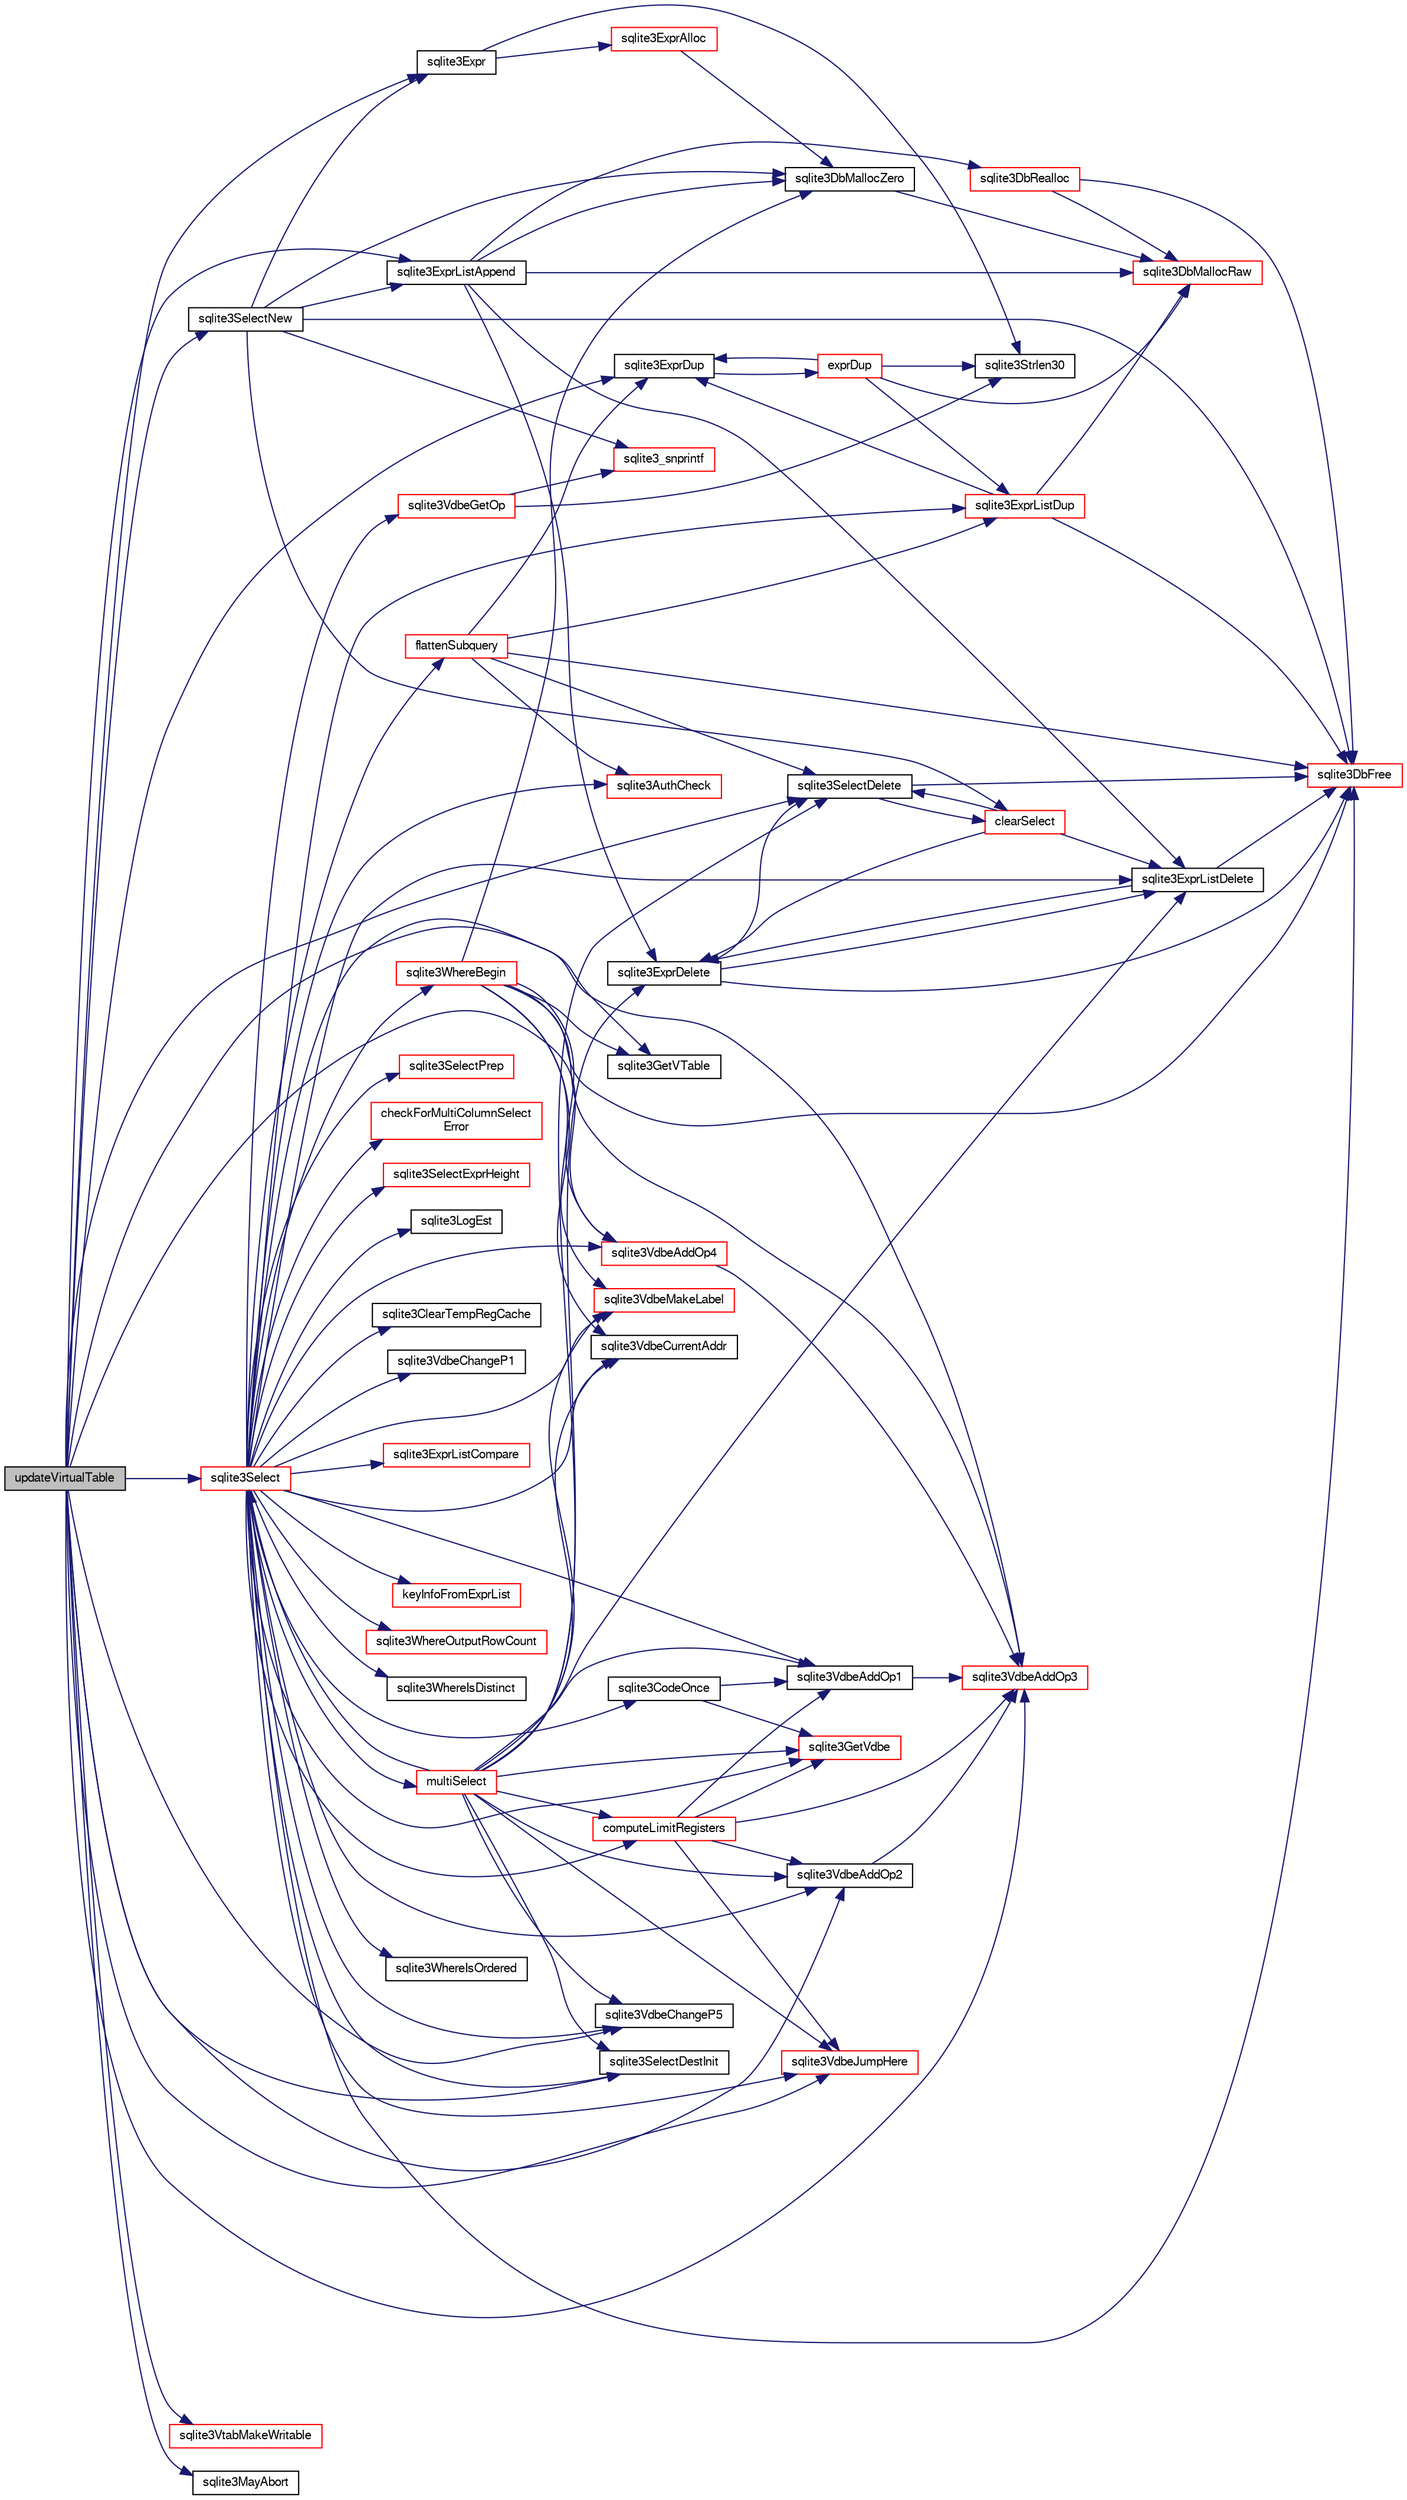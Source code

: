 digraph "updateVirtualTable"
{
  edge [fontname="FreeSans",fontsize="10",labelfontname="FreeSans",labelfontsize="10"];
  node [fontname="FreeSans",fontsize="10",shape=record];
  rankdir="LR";
  Node852974 [label="updateVirtualTable",height=0.2,width=0.4,color="black", fillcolor="grey75", style="filled", fontcolor="black"];
  Node852974 -> Node852975 [color="midnightblue",fontsize="10",style="solid",fontname="FreeSans"];
  Node852975 [label="sqlite3GetVTable",height=0.2,width=0.4,color="black", fillcolor="white", style="filled",URL="$sqlite3_8c.html#a85465ef27057193295e321f0caf488ed"];
  Node852974 -> Node852976 [color="midnightblue",fontsize="10",style="solid",fontname="FreeSans"];
  Node852976 [label="sqlite3ExprListAppend",height=0.2,width=0.4,color="black", fillcolor="white", style="filled",URL="$sqlite3_8c.html#a2c227f0b97e0e31b120c702fae2b7409"];
  Node852976 -> Node852977 [color="midnightblue",fontsize="10",style="solid",fontname="FreeSans"];
  Node852977 [label="sqlite3DbMallocZero",height=0.2,width=0.4,color="black", fillcolor="white", style="filled",URL="$sqlite3_8c.html#a49cfebac9d6067a03442c92af73f33e4"];
  Node852977 -> Node852978 [color="midnightblue",fontsize="10",style="solid",fontname="FreeSans"];
  Node852978 [label="sqlite3DbMallocRaw",height=0.2,width=0.4,color="red", fillcolor="white", style="filled",URL="$sqlite3_8c.html#abbe8be0cf7175e11ddc3e2218fad924e"];
  Node852976 -> Node852978 [color="midnightblue",fontsize="10",style="solid",fontname="FreeSans"];
  Node852976 -> Node852990 [color="midnightblue",fontsize="10",style="solid",fontname="FreeSans"];
  Node852990 [label="sqlite3DbRealloc",height=0.2,width=0.4,color="red", fillcolor="white", style="filled",URL="$sqlite3_8c.html#ae028f4902a9d29bcaf310ff289ee87dc"];
  Node852990 -> Node852978 [color="midnightblue",fontsize="10",style="solid",fontname="FreeSans"];
  Node852990 -> Node852992 [color="midnightblue",fontsize="10",style="solid",fontname="FreeSans"];
  Node852992 [label="sqlite3DbFree",height=0.2,width=0.4,color="red", fillcolor="white", style="filled",URL="$sqlite3_8c.html#ac70ab821a6607b4a1b909582dc37a069"];
  Node852976 -> Node853259 [color="midnightblue",fontsize="10",style="solid",fontname="FreeSans"];
  Node853259 [label="sqlite3ExprDelete",height=0.2,width=0.4,color="black", fillcolor="white", style="filled",URL="$sqlite3_8c.html#ae4e21ab5918e0428fbaa9e615dceb309"];
  Node853259 -> Node852992 [color="midnightblue",fontsize="10",style="solid",fontname="FreeSans"];
  Node853259 -> Node853260 [color="midnightblue",fontsize="10",style="solid",fontname="FreeSans"];
  Node853260 [label="sqlite3SelectDelete",height=0.2,width=0.4,color="black", fillcolor="white", style="filled",URL="$sqlite3_8c.html#a0f56959f0acac85496744f0d068854a0"];
  Node853260 -> Node853261 [color="midnightblue",fontsize="10",style="solid",fontname="FreeSans"];
  Node853261 [label="clearSelect",height=0.2,width=0.4,color="red", fillcolor="white", style="filled",URL="$sqlite3_8c.html#ac083bac4f2f02c26aa02fc24ca8c2dd9"];
  Node853261 -> Node853262 [color="midnightblue",fontsize="10",style="solid",fontname="FreeSans"];
  Node853262 [label="sqlite3ExprListDelete",height=0.2,width=0.4,color="black", fillcolor="white", style="filled",URL="$sqlite3_8c.html#ae9cd46eac81e86a04ed8c09b99fc3c10"];
  Node853262 -> Node853259 [color="midnightblue",fontsize="10",style="solid",fontname="FreeSans"];
  Node853262 -> Node852992 [color="midnightblue",fontsize="10",style="solid",fontname="FreeSans"];
  Node853261 -> Node853259 [color="midnightblue",fontsize="10",style="solid",fontname="FreeSans"];
  Node853261 -> Node853260 [color="midnightblue",fontsize="10",style="solid",fontname="FreeSans"];
  Node853260 -> Node852992 [color="midnightblue",fontsize="10",style="solid",fontname="FreeSans"];
  Node853259 -> Node853262 [color="midnightblue",fontsize="10",style="solid",fontname="FreeSans"];
  Node852976 -> Node853262 [color="midnightblue",fontsize="10",style="solid",fontname="FreeSans"];
  Node852974 -> Node853930 [color="midnightblue",fontsize="10",style="solid",fontname="FreeSans"];
  Node853930 [label="sqlite3Expr",height=0.2,width=0.4,color="black", fillcolor="white", style="filled",URL="$sqlite3_8c.html#a790d28ff2bd0d13725c692e0c4ed7105"];
  Node853930 -> Node853042 [color="midnightblue",fontsize="10",style="solid",fontname="FreeSans"];
  Node853042 [label="sqlite3Strlen30",height=0.2,width=0.4,color="black", fillcolor="white", style="filled",URL="$sqlite3_8c.html#a3dcd80ba41f1a308193dee74857b62a7"];
  Node853930 -> Node853931 [color="midnightblue",fontsize="10",style="solid",fontname="FreeSans"];
  Node853931 [label="sqlite3ExprAlloc",height=0.2,width=0.4,color="red", fillcolor="white", style="filled",URL="$sqlite3_8c.html#a7f1c54604acd48617bd41d26f5db776d"];
  Node853931 -> Node852977 [color="midnightblue",fontsize="10",style="solid",fontname="FreeSans"];
  Node852974 -> Node853932 [color="midnightblue",fontsize="10",style="solid",fontname="FreeSans"];
  Node853932 [label="sqlite3ExprDup",height=0.2,width=0.4,color="black", fillcolor="white", style="filled",URL="$sqlite3_8c.html#a509095508224c9f99698d86205234209"];
  Node853932 -> Node853933 [color="midnightblue",fontsize="10",style="solid",fontname="FreeSans"];
  Node853933 [label="exprDup",height=0.2,width=0.4,color="red", fillcolor="white", style="filled",URL="$sqlite3_8c.html#a89f473c64253ae0a76749f543466a05a"];
  Node853933 -> Node852978 [color="midnightblue",fontsize="10",style="solid",fontname="FreeSans"];
  Node853933 -> Node853042 [color="midnightblue",fontsize="10",style="solid",fontname="FreeSans"];
  Node853933 -> Node853939 [color="midnightblue",fontsize="10",style="solid",fontname="FreeSans"];
  Node853939 [label="sqlite3ExprListDup",height=0.2,width=0.4,color="red", fillcolor="white", style="filled",URL="$sqlite3_8c.html#abfb0903f2fc516fcceec37b3489d528c"];
  Node853939 -> Node852978 [color="midnightblue",fontsize="10",style="solid",fontname="FreeSans"];
  Node853939 -> Node852992 [color="midnightblue",fontsize="10",style="solid",fontname="FreeSans"];
  Node853939 -> Node853932 [color="midnightblue",fontsize="10",style="solid",fontname="FreeSans"];
  Node853933 -> Node853932 [color="midnightblue",fontsize="10",style="solid",fontname="FreeSans"];
  Node852974 -> Node853943 [color="midnightblue",fontsize="10",style="solid",fontname="FreeSans"];
  Node853943 [label="sqlite3SelectNew",height=0.2,width=0.4,color="black", fillcolor="white", style="filled",URL="$sqlite3_8c.html#af637faf2f42e6ac5b93c317ed350252c"];
  Node853943 -> Node852977 [color="midnightblue",fontsize="10",style="solid",fontname="FreeSans"];
  Node853943 -> Node852976 [color="midnightblue",fontsize="10",style="solid",fontname="FreeSans"];
  Node853943 -> Node853930 [color="midnightblue",fontsize="10",style="solid",fontname="FreeSans"];
  Node853943 -> Node853261 [color="midnightblue",fontsize="10",style="solid",fontname="FreeSans"];
  Node853943 -> Node852992 [color="midnightblue",fontsize="10",style="solid",fontname="FreeSans"];
  Node853943 -> Node853064 [color="midnightblue",fontsize="10",style="solid",fontname="FreeSans"];
  Node853064 [label="sqlite3_snprintf",height=0.2,width=0.4,color="red", fillcolor="white", style="filled",URL="$sqlite3_8c.html#aa2695a752e971577f5784122f2013c40"];
  Node852974 -> Node853944 [color="midnightblue",fontsize="10",style="solid",fontname="FreeSans"];
  Node853944 [label="sqlite3VdbeAddOp2",height=0.2,width=0.4,color="black", fillcolor="white", style="filled",URL="$sqlite3_8c.html#ae87204d7b069da19e4db0404c6deaae5"];
  Node853944 -> Node853945 [color="midnightblue",fontsize="10",style="solid",fontname="FreeSans"];
  Node853945 [label="sqlite3VdbeAddOp3",height=0.2,width=0.4,color="red", fillcolor="white", style="filled",URL="$sqlite3_8c.html#a29b4560b019211a73e1478cec7468345"];
  Node852974 -> Node853947 [color="midnightblue",fontsize="10",style="solid",fontname="FreeSans"];
  Node853947 [label="sqlite3VdbeChangeP5",height=0.2,width=0.4,color="black", fillcolor="white", style="filled",URL="$sqlite3_8c.html#a4dde2e4087eda945511b05d667050740"];
  Node852974 -> Node853948 [color="midnightblue",fontsize="10",style="solid",fontname="FreeSans"];
  Node853948 [label="sqlite3SelectDestInit",height=0.2,width=0.4,color="black", fillcolor="white", style="filled",URL="$sqlite3_8c.html#a6459da5181d51d54ae4ac790c381ac2c"];
  Node852974 -> Node853949 [color="midnightblue",fontsize="10",style="solid",fontname="FreeSans"];
  Node853949 [label="sqlite3Select",height=0.2,width=0.4,color="red", fillcolor="white", style="filled",URL="$sqlite3_8c.html#a2465ee8c956209ba4b272477b7c21a45"];
  Node853949 -> Node853950 [color="midnightblue",fontsize="10",style="solid",fontname="FreeSans"];
  Node853950 [label="sqlite3AuthCheck",height=0.2,width=0.4,color="red", fillcolor="white", style="filled",URL="$sqlite3_8c.html#a83c75b8b7aa1c35301005be7ff1a8582"];
  Node853949 -> Node853262 [color="midnightblue",fontsize="10",style="solid",fontname="FreeSans"];
  Node853949 -> Node853952 [color="midnightblue",fontsize="10",style="solid",fontname="FreeSans"];
  Node853952 [label="sqlite3SelectPrep",height=0.2,width=0.4,color="red", fillcolor="white", style="filled",URL="$sqlite3_8c.html#aa4385bd53c0a43dea72fbc23cc78e1c6"];
  Node853949 -> Node854046 [color="midnightblue",fontsize="10",style="solid",fontname="FreeSans"];
  Node854046 [label="sqlite3GetVdbe",height=0.2,width=0.4,color="red", fillcolor="white", style="filled",URL="$sqlite3_8c.html#a76b721dcd00b0587308547594cb6c1f4"];
  Node853949 -> Node854049 [color="midnightblue",fontsize="10",style="solid",fontname="FreeSans"];
  Node854049 [label="checkForMultiColumnSelect\lError",height=0.2,width=0.4,color="red", fillcolor="white", style="filled",URL="$sqlite3_8c.html#aee2a396a2ca7b86ed5ce394e58256ceb"];
  Node853949 -> Node853944 [color="midnightblue",fontsize="10",style="solid",fontname="FreeSans"];
  Node853949 -> Node854050 [color="midnightblue",fontsize="10",style="solid",fontname="FreeSans"];
  Node854050 [label="sqlite3SelectExprHeight",height=0.2,width=0.4,color="red", fillcolor="white", style="filled",URL="$sqlite3_8c.html#a685dee7eef61a01436347a9f2f98c61f"];
  Node853949 -> Node854051 [color="midnightblue",fontsize="10",style="solid",fontname="FreeSans"];
  Node854051 [label="flattenSubquery",height=0.2,width=0.4,color="red", fillcolor="white", style="filled",URL="$sqlite3_8c.html#aa7dcde293e634ad09c4d76c16a640491"];
  Node854051 -> Node853950 [color="midnightblue",fontsize="10",style="solid",fontname="FreeSans"];
  Node854051 -> Node852992 [color="midnightblue",fontsize="10",style="solid",fontname="FreeSans"];
  Node854051 -> Node853932 [color="midnightblue",fontsize="10",style="solid",fontname="FreeSans"];
  Node854051 -> Node853939 [color="midnightblue",fontsize="10",style="solid",fontname="FreeSans"];
  Node854051 -> Node853260 [color="midnightblue",fontsize="10",style="solid",fontname="FreeSans"];
  Node853949 -> Node854055 [color="midnightblue",fontsize="10",style="solid",fontname="FreeSans"];
  Node854055 [label="sqlite3VdbeCurrentAddr",height=0.2,width=0.4,color="black", fillcolor="white", style="filled",URL="$sqlite3_8c.html#a5e2bf0933a091bdfd7f0acd86a894889"];
  Node853949 -> Node853945 [color="midnightblue",fontsize="10",style="solid",fontname="FreeSans"];
  Node853949 -> Node853948 [color="midnightblue",fontsize="10",style="solid",fontname="FreeSans"];
  Node853949 -> Node853843 [color="midnightblue",fontsize="10",style="solid",fontname="FreeSans"];
  Node853843 [label="sqlite3LogEst",height=0.2,width=0.4,color="black", fillcolor="white", style="filled",URL="$sqlite3_8c.html#a14c7d015bfd3d4a869739b9e6139c84f"];
  Node853949 -> Node854056 [color="midnightblue",fontsize="10",style="solid",fontname="FreeSans"];
  Node854056 [label="sqlite3VdbeAddOp1",height=0.2,width=0.4,color="black", fillcolor="white", style="filled",URL="$sqlite3_8c.html#a6207112b1851d7e7d76e887ef6d72d5a"];
  Node854056 -> Node853945 [color="midnightblue",fontsize="10",style="solid",fontname="FreeSans"];
  Node853949 -> Node854057 [color="midnightblue",fontsize="10",style="solid",fontname="FreeSans"];
  Node854057 [label="sqlite3VdbeJumpHere",height=0.2,width=0.4,color="red", fillcolor="white", style="filled",URL="$sqlite3_8c.html#a95562175c9105ba0abe1d4dc6f8a39d4"];
  Node853949 -> Node854059 [color="midnightblue",fontsize="10",style="solid",fontname="FreeSans"];
  Node854059 [label="sqlite3ClearTempRegCache",height=0.2,width=0.4,color="black", fillcolor="white", style="filled",URL="$sqlite3_8c.html#ae94c5821eaed5a283b4aae4a210299f3"];
  Node853949 -> Node854060 [color="midnightblue",fontsize="10",style="solid",fontname="FreeSans"];
  Node854060 [label="sqlite3CodeOnce",height=0.2,width=0.4,color="black", fillcolor="white", style="filled",URL="$sqlite3_8c.html#a5ecd5f72b70f6492237c62035890eaf3"];
  Node854060 -> Node854046 [color="midnightblue",fontsize="10",style="solid",fontname="FreeSans"];
  Node854060 -> Node854056 [color="midnightblue",fontsize="10",style="solid",fontname="FreeSans"];
  Node853949 -> Node854061 [color="midnightblue",fontsize="10",style="solid",fontname="FreeSans"];
  Node854061 [label="sqlite3VdbeChangeP1",height=0.2,width=0.4,color="black", fillcolor="white", style="filled",URL="$sqlite3_8c.html#a75c6f1cbcef9767377d8d68c29bbccfb"];
  Node853949 -> Node854062 [color="midnightblue",fontsize="10",style="solid",fontname="FreeSans"];
  Node854062 [label="multiSelect",height=0.2,width=0.4,color="red", fillcolor="white", style="filled",URL="$sqlite3_8c.html#a6456c61f3d9b2389738753cedfa24fa7"];
  Node854062 -> Node854046 [color="midnightblue",fontsize="10",style="solid",fontname="FreeSans"];
  Node854062 -> Node853944 [color="midnightblue",fontsize="10",style="solid",fontname="FreeSans"];
  Node854062 -> Node853947 [color="midnightblue",fontsize="10",style="solid",fontname="FreeSans"];
  Node854062 -> Node853949 [color="midnightblue",fontsize="10",style="solid",fontname="FreeSans"];
  Node854062 -> Node854056 [color="midnightblue",fontsize="10",style="solid",fontname="FreeSans"];
  Node854062 -> Node854057 [color="midnightblue",fontsize="10",style="solid",fontname="FreeSans"];
  Node854062 -> Node853948 [color="midnightblue",fontsize="10",style="solid",fontname="FreeSans"];
  Node854062 -> Node853262 [color="midnightblue",fontsize="10",style="solid",fontname="FreeSans"];
  Node854062 -> Node853259 [color="midnightblue",fontsize="10",style="solid",fontname="FreeSans"];
  Node854062 -> Node854065 [color="midnightblue",fontsize="10",style="solid",fontname="FreeSans"];
  Node854065 [label="sqlite3VdbeMakeLabel",height=0.2,width=0.4,color="red", fillcolor="white", style="filled",URL="$sqlite3_8c.html#acf57ce8fb6f3c634375c019f5ebe66f6"];
  Node854062 -> Node854066 [color="midnightblue",fontsize="10",style="solid",fontname="FreeSans"];
  Node854066 [label="computeLimitRegisters",height=0.2,width=0.4,color="red", fillcolor="white", style="filled",URL="$sqlite3_8c.html#ae9d37055e4905929b6f6cda5461e2f37"];
  Node854066 -> Node854046 [color="midnightblue",fontsize="10",style="solid",fontname="FreeSans"];
  Node854066 -> Node853944 [color="midnightblue",fontsize="10",style="solid",fontname="FreeSans"];
  Node854066 -> Node854056 [color="midnightblue",fontsize="10",style="solid",fontname="FreeSans"];
  Node854066 -> Node854057 [color="midnightblue",fontsize="10",style="solid",fontname="FreeSans"];
  Node854066 -> Node853945 [color="midnightblue",fontsize="10",style="solid",fontname="FreeSans"];
  Node854062 -> Node854055 [color="midnightblue",fontsize="10",style="solid",fontname="FreeSans"];
  Node854062 -> Node853260 [color="midnightblue",fontsize="10",style="solid",fontname="FreeSans"];
  Node853949 -> Node854040 [color="midnightblue",fontsize="10",style="solid",fontname="FreeSans"];
  Node854040 [label="sqlite3ExprListCompare",height=0.2,width=0.4,color="red", fillcolor="white", style="filled",URL="$sqlite3_8c.html#a2ec8c2311e6547386e5f60e251ebabc7"];
  Node853949 -> Node853939 [color="midnightblue",fontsize="10",style="solid",fontname="FreeSans"];
  Node853949 -> Node854010 [color="midnightblue",fontsize="10",style="solid",fontname="FreeSans"];
  Node854010 [label="keyInfoFromExprList",height=0.2,width=0.4,color="red", fillcolor="white", style="filled",URL="$sqlite3_8c.html#a68913ccee48e2f0a6d5161eda353c2ac"];
  Node853949 -> Node854089 [color="midnightblue",fontsize="10",style="solid",fontname="FreeSans"];
  Node854089 [label="sqlite3VdbeAddOp4",height=0.2,width=0.4,color="red", fillcolor="white", style="filled",URL="$sqlite3_8c.html#a739d7a47b1c11779283b7797ea7e1d4d"];
  Node854089 -> Node853945 [color="midnightblue",fontsize="10",style="solid",fontname="FreeSans"];
  Node853949 -> Node854065 [color="midnightblue",fontsize="10",style="solid",fontname="FreeSans"];
  Node853949 -> Node854066 [color="midnightblue",fontsize="10",style="solid",fontname="FreeSans"];
  Node853949 -> Node854111 [color="midnightblue",fontsize="10",style="solid",fontname="FreeSans"];
  Node854111 [label="sqlite3VdbeGetOp",height=0.2,width=0.4,color="red", fillcolor="white", style="filled",URL="$sqlite3_8c.html#a5ab7282d63d42e66c8d7cb7a9d0c6f74"];
  Node854111 -> Node853042 [color="midnightblue",fontsize="10",style="solid",fontname="FreeSans"];
  Node854111 -> Node853064 [color="midnightblue",fontsize="10",style="solid",fontname="FreeSans"];
  Node853949 -> Node853947 [color="midnightblue",fontsize="10",style="solid",fontname="FreeSans"];
  Node853949 -> Node854149 [color="midnightblue",fontsize="10",style="solid",fontname="FreeSans"];
  Node854149 [label="sqlite3WhereBegin",height=0.2,width=0.4,color="red", fillcolor="white", style="filled",URL="$sqlite3_8c.html#acad049f5c9a96a8118cffd5e5ce89f7c"];
  Node854149 -> Node852977 [color="midnightblue",fontsize="10",style="solid",fontname="FreeSans"];
  Node854149 -> Node852992 [color="midnightblue",fontsize="10",style="solid",fontname="FreeSans"];
  Node854149 -> Node854065 [color="midnightblue",fontsize="10",style="solid",fontname="FreeSans"];
  Node854149 -> Node852975 [color="midnightblue",fontsize="10",style="solid",fontname="FreeSans"];
  Node854149 -> Node854089 [color="midnightblue",fontsize="10",style="solid",fontname="FreeSans"];
  Node854149 -> Node854055 [color="midnightblue",fontsize="10",style="solid",fontname="FreeSans"];
  Node854149 -> Node853945 [color="midnightblue",fontsize="10",style="solid",fontname="FreeSans"];
  Node853949 -> Node854229 [color="midnightblue",fontsize="10",style="solid",fontname="FreeSans"];
  Node854229 [label="sqlite3WhereOutputRowCount",height=0.2,width=0.4,color="red", fillcolor="white", style="filled",URL="$sqlite3_8c.html#aae2d6133f68868d59d6c3984f3621c83"];
  Node853949 -> Node854230 [color="midnightblue",fontsize="10",style="solid",fontname="FreeSans"];
  Node854230 [label="sqlite3WhereIsDistinct",height=0.2,width=0.4,color="black", fillcolor="white", style="filled",URL="$sqlite3_8c.html#ad0f3e53bafb1000f1accd60495720c11"];
  Node853949 -> Node854231 [color="midnightblue",fontsize="10",style="solid",fontname="FreeSans"];
  Node854231 [label="sqlite3WhereIsOrdered",height=0.2,width=0.4,color="black", fillcolor="white", style="filled",URL="$sqlite3_8c.html#ac6fc284f159be0f820a43ab92d3792bc"];
  Node853949 -> Node852992 [color="midnightblue",fontsize="10",style="solid",fontname="FreeSans"];
  Node852974 -> Node853945 [color="midnightblue",fontsize="10",style="solid",fontname="FreeSans"];
  Node852974 -> Node854251 [color="midnightblue",fontsize="10",style="solid",fontname="FreeSans"];
  Node854251 [label="sqlite3VtabMakeWritable",height=0.2,width=0.4,color="red", fillcolor="white", style="filled",URL="$sqlite3_8c.html#a58c646608238d2619371c3e8b6bc0d86"];
  Node852974 -> Node854089 [color="midnightblue",fontsize="10",style="solid",fontname="FreeSans"];
  Node852974 -> Node854135 [color="midnightblue",fontsize="10",style="solid",fontname="FreeSans"];
  Node854135 [label="sqlite3MayAbort",height=0.2,width=0.4,color="black", fillcolor="white", style="filled",URL="$sqlite3_8c.html#a700db222a53c596ad5a0aef2c07a12ef"];
  Node852974 -> Node854057 [color="midnightblue",fontsize="10",style="solid",fontname="FreeSans"];
  Node852974 -> Node853260 [color="midnightblue",fontsize="10",style="solid",fontname="FreeSans"];
}
